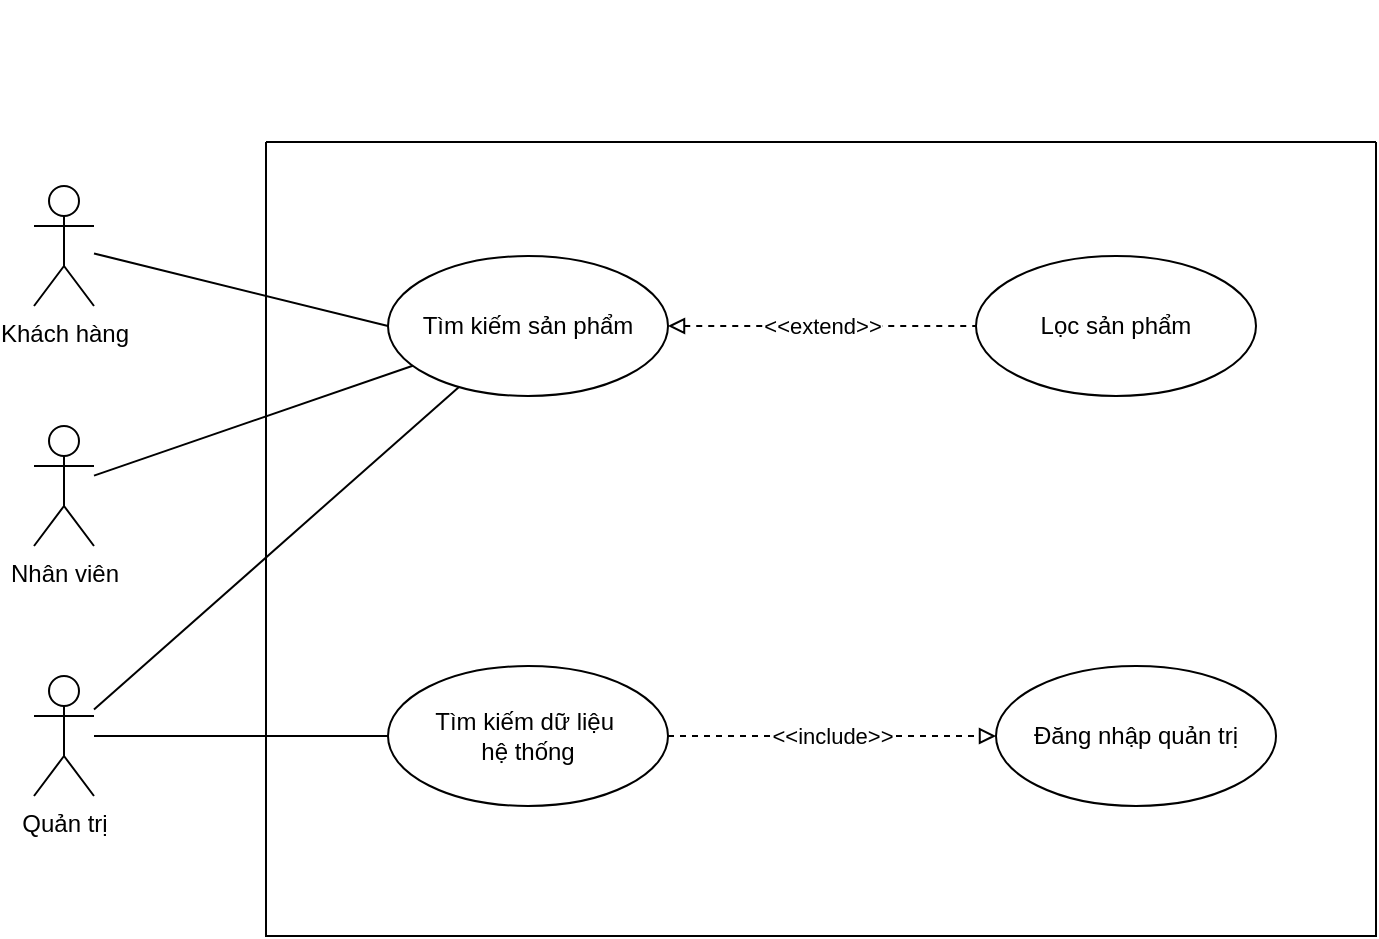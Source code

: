 <mxfile version="16.5.1" type="device"><diagram id="eaRcA5cD4J3pZK5ogcdu" name="Page-1"><mxGraphModel dx="1038" dy="1789" grid="1" gridSize="10" guides="1" tooltips="1" connect="1" arrows="1" fold="1" page="1" pageScale="1" pageWidth="850" pageHeight="1100" math="0" shadow="0"><root><mxCell id="0"/><mxCell id="1" parent="0"/><mxCell id="1wCWkCasWox4JVjCag2D-4" style="rounded=0;orthogonalLoop=1;jettySize=auto;html=1;endArrow=none;endFill=0;entryX=0;entryY=0.5;entryDx=0;entryDy=0;" parent="1" source="1wCWkCasWox4JVjCag2D-1" target="1wCWkCasWox4JVjCag2D-3" edge="1"><mxGeometry relative="1" as="geometry"/></mxCell><mxCell id="1wCWkCasWox4JVjCag2D-1" value="Khách hàng" style="shape=umlActor;verticalLabelPosition=bottom;verticalAlign=top;html=1;outlineConnect=0;" parent="1" vertex="1"><mxGeometry x="89" y="-710" width="30" height="60" as="geometry"/></mxCell><mxCell id="1wCWkCasWox4JVjCag2D-2" value="" style="swimlane;startSize=0;" parent="1" vertex="1"><mxGeometry x="205" y="-732" width="555" height="397" as="geometry"><mxRectangle x="224" y="-857" width="50" height="40" as="alternateBounds"/></mxGeometry></mxCell><mxCell id="U6hmUHJ75ZVu-rKsSTNu-3" value="&amp;lt;&amp;lt;extend&amp;gt;&amp;gt;" style="edgeStyle=none;rounded=0;orthogonalLoop=1;jettySize=auto;html=1;dashed=1;startArrow=block;startFill=0;endArrow=none;endFill=0;" parent="1wCWkCasWox4JVjCag2D-2" source="1wCWkCasWox4JVjCag2D-3" target="iNDGxPXu6X8QMbRgEm_1-3" edge="1"><mxGeometry relative="1" as="geometry"><mxPoint x="355.0" y="92" as="targetPoint"/></mxGeometry></mxCell><mxCell id="1wCWkCasWox4JVjCag2D-3" value="Tìm kiếm sản phẩm" style="ellipse;whiteSpace=wrap;html=1;" parent="1wCWkCasWox4JVjCag2D-2" vertex="1"><mxGeometry x="61" y="57" width="140" height="70" as="geometry"/></mxCell><mxCell id="D7N_3uG3HCBKrBza7pT9-16" value="Đăng nhập quản trị" style="ellipse;whiteSpace=wrap;html=1;" parent="1wCWkCasWox4JVjCag2D-2" vertex="1"><mxGeometry x="365" y="262" width="140" height="70" as="geometry"/></mxCell><mxCell id="D7N_3uG3HCBKrBza7pT9-19" value="&amp;lt;&amp;lt;include&amp;gt;&amp;gt;" style="edgeStyle=none;rounded=0;orthogonalLoop=1;jettySize=auto;html=1;dashed=1;startArrow=none;startFill=0;endArrow=block;endFill=0;" parent="1wCWkCasWox4JVjCag2D-2" source="6W0NYAlldz2XLU-FsbHB-4" target="D7N_3uG3HCBKrBza7pT9-16" edge="1"><mxGeometry relative="1" as="geometry"><mxPoint x="193.101" y="443.937" as="sourcePoint"/><mxPoint x="299.0" y="382" as="targetPoint"/></mxGeometry></mxCell><mxCell id="6W0NYAlldz2XLU-FsbHB-4" value="Tìm kiếm dữ liệu&amp;nbsp;&lt;br&gt;hệ thống" style="ellipse;whiteSpace=wrap;html=1;" parent="1wCWkCasWox4JVjCag2D-2" vertex="1"><mxGeometry x="61" y="262" width="140" height="70" as="geometry"/></mxCell><mxCell id="iNDGxPXu6X8QMbRgEm_1-3" value="Lọc sản phẩm" style="ellipse;whiteSpace=wrap;html=1;" parent="1wCWkCasWox4JVjCag2D-2" vertex="1"><mxGeometry x="355" y="57" width="140" height="70" as="geometry"/></mxCell><mxCell id="1wCWkCasWox4JVjCag2D-20" style="edgeStyle=none;rounded=0;orthogonalLoop=1;jettySize=auto;html=1;exitX=0.5;exitY=0;exitDx=0;exitDy=0;dashed=1;strokeColor=default;" parent="1" edge="1"><mxGeometry relative="1" as="geometry"><mxPoint x="483.5" y="-795" as="sourcePoint"/><mxPoint x="483.5" y="-795" as="targetPoint"/></mxGeometry></mxCell><mxCell id="D7N_3uG3HCBKrBza7pT9-2" value="Quản trị" style="shape=umlActor;verticalLabelPosition=bottom;verticalAlign=top;html=1;outlineConnect=0;" parent="1" vertex="1"><mxGeometry x="89" y="-465" width="30" height="60" as="geometry"/></mxCell><mxCell id="OIFgj3Hkcxa8QGOCS1Fv-3" value="Nhân viên" style="shape=umlActor;verticalLabelPosition=bottom;verticalAlign=top;html=1;outlineConnect=0;" parent="1" vertex="1"><mxGeometry x="89" y="-590" width="30" height="60" as="geometry"/></mxCell><mxCell id="BzG_wU_ZWYYTY8Bne2Yu-2" style="rounded=0;orthogonalLoop=1;jettySize=auto;html=1;endArrow=none;endFill=0;" parent="1" source="OIFgj3Hkcxa8QGOCS1Fv-3" target="1wCWkCasWox4JVjCag2D-3" edge="1"><mxGeometry relative="1" as="geometry"><mxPoint x="129" y="-673" as="sourcePoint"/><mxPoint x="275" y="-673" as="targetPoint"/></mxGeometry></mxCell><mxCell id="6W0NYAlldz2XLU-FsbHB-5" style="rounded=0;orthogonalLoop=1;jettySize=auto;html=1;endArrow=none;endFill=0;" parent="1" source="6W0NYAlldz2XLU-FsbHB-4" target="D7N_3uG3HCBKrBza7pT9-2" edge="1"><mxGeometry relative="1" as="geometry"><mxPoint x="129" y="-372.855" as="sourcePoint"/><mxPoint x="317.916" y="-597.726" as="targetPoint"/></mxGeometry></mxCell><mxCell id="iNDGxPXu6X8QMbRgEm_1-5" style="rounded=0;orthogonalLoop=1;jettySize=auto;html=1;endArrow=none;endFill=0;" parent="1" source="1wCWkCasWox4JVjCag2D-3" target="D7N_3uG3HCBKrBza7pT9-2" edge="1"><mxGeometry relative="1" as="geometry"><mxPoint x="286.589" y="-449.491" as="sourcePoint"/><mxPoint x="129" y="-399.72" as="targetPoint"/></mxGeometry></mxCell></root></mxGraphModel></diagram></mxfile>